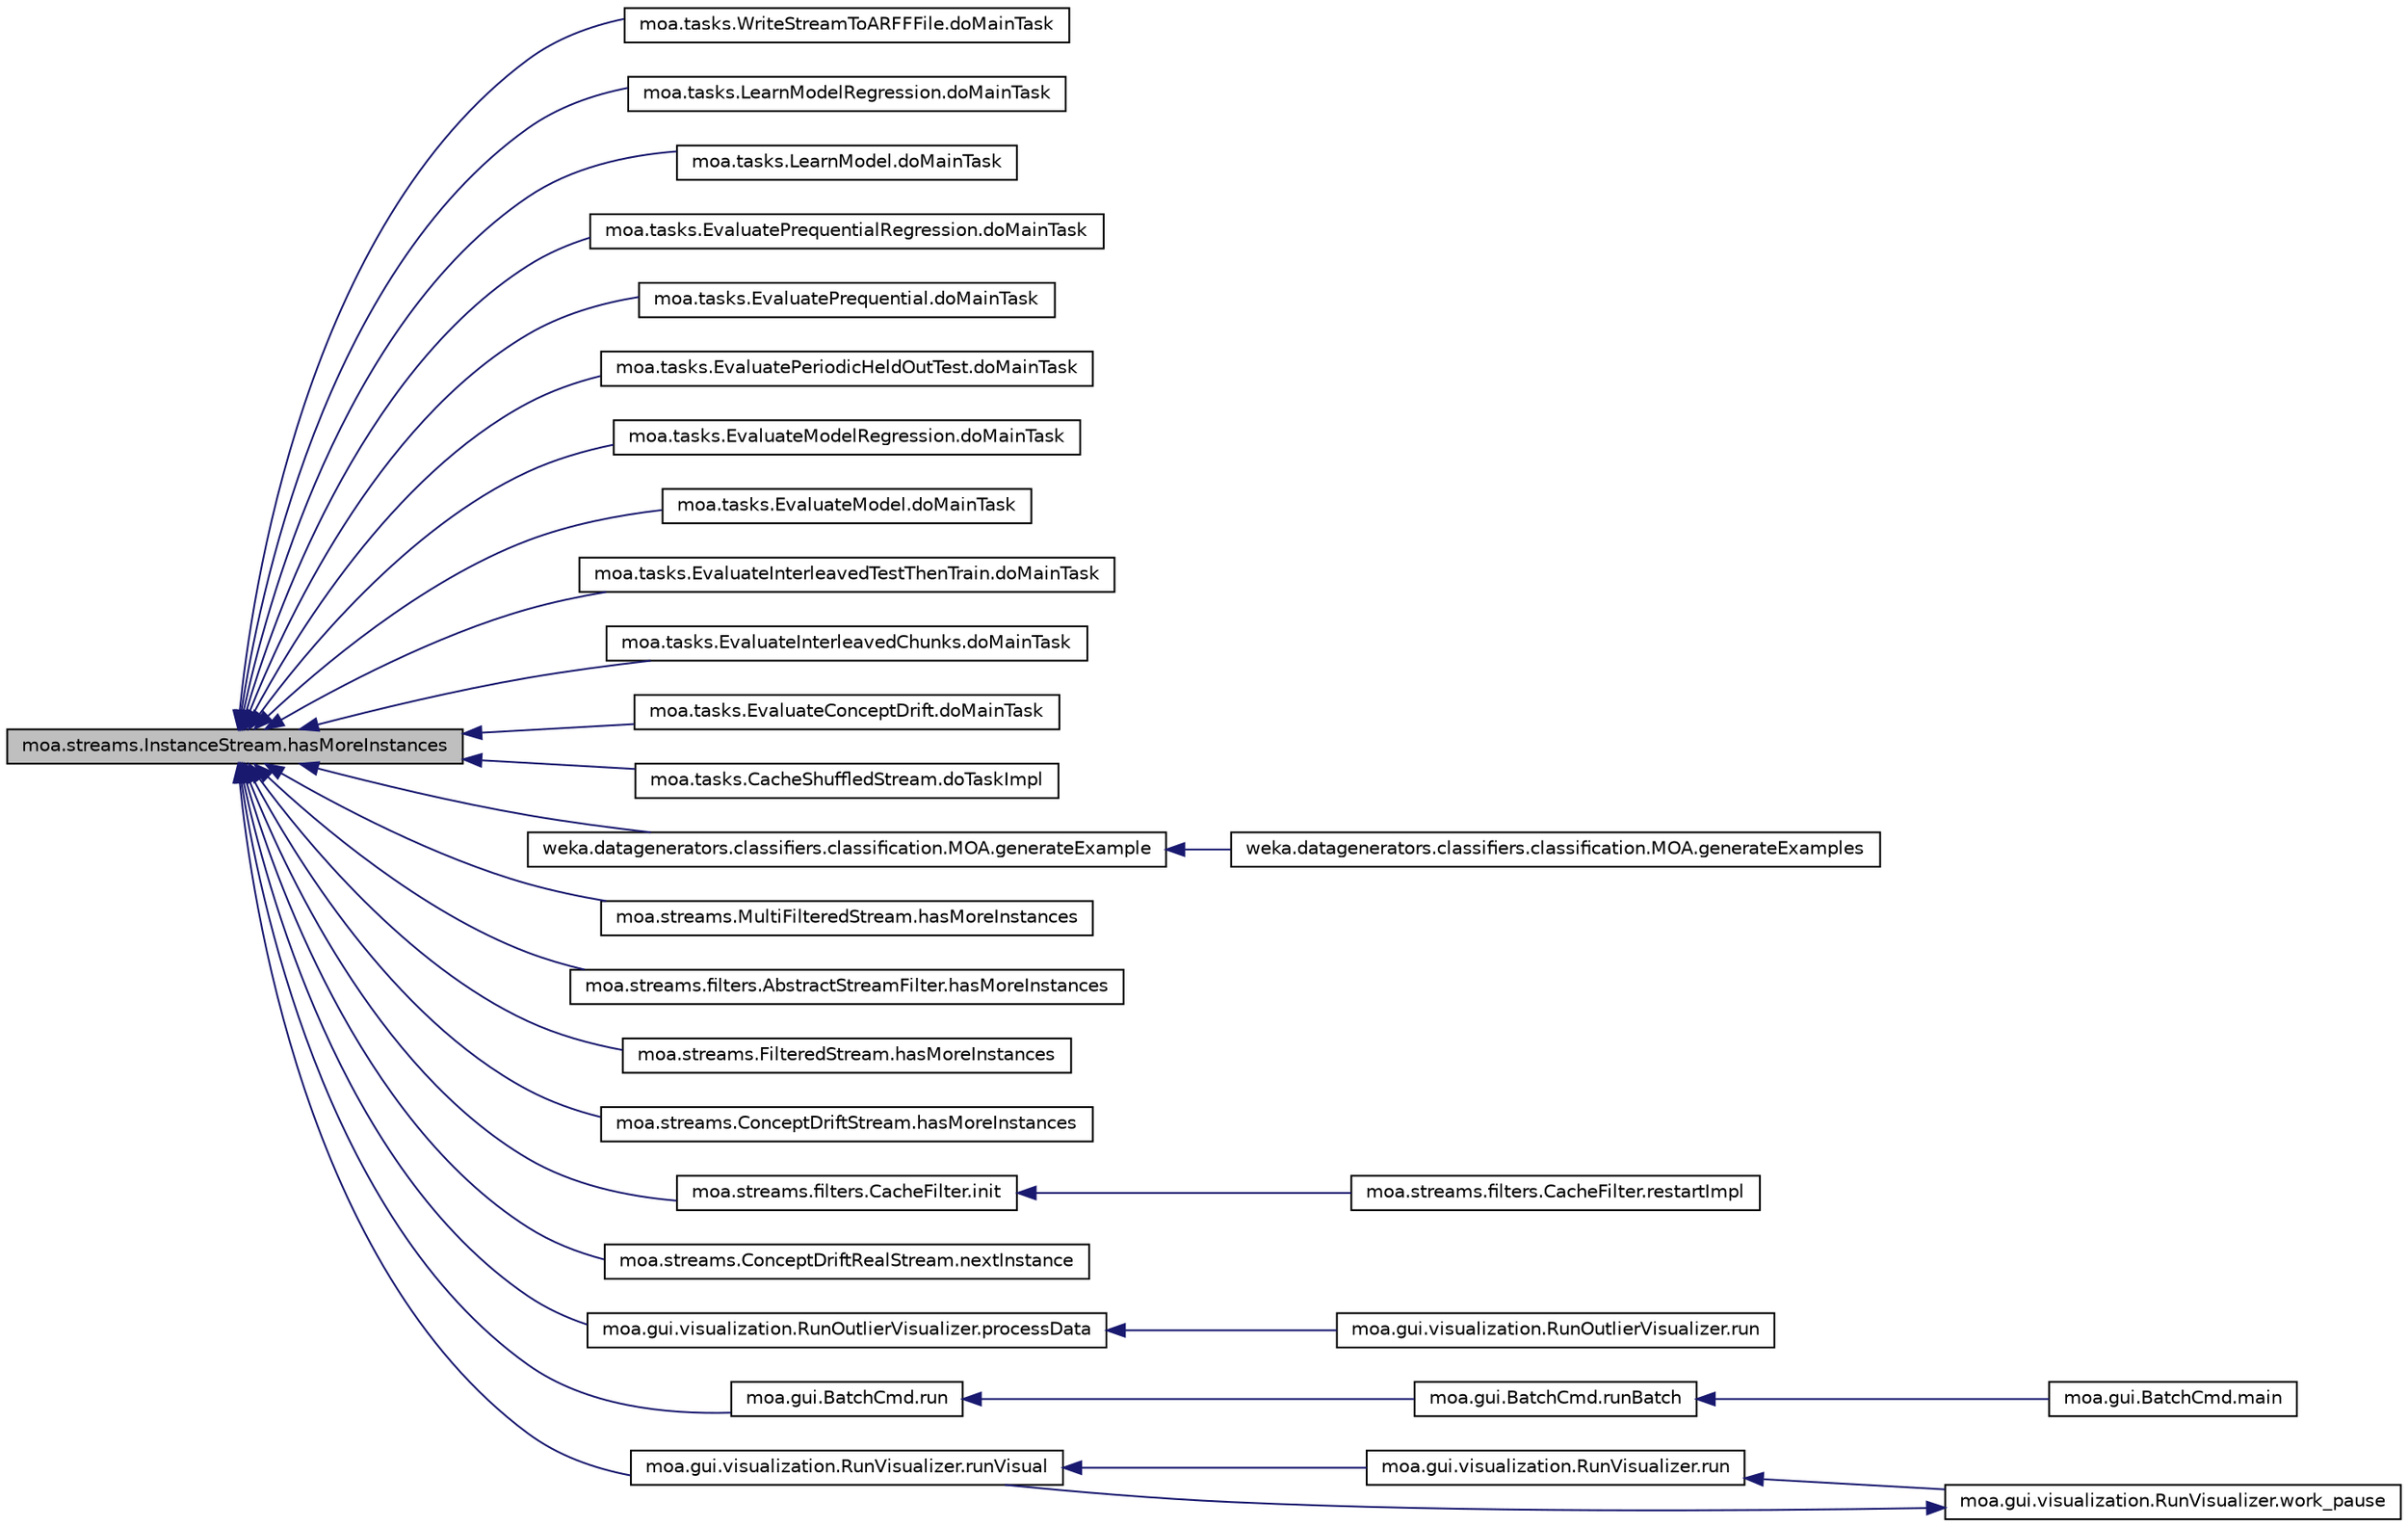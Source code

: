 digraph G
{
  edge [fontname="Helvetica",fontsize="10",labelfontname="Helvetica",labelfontsize="10"];
  node [fontname="Helvetica",fontsize="10",shape=record];
  rankdir=LR;
  Node1 [label="moa.streams.InstanceStream.hasMoreInstances",height=0.2,width=0.4,color="black", fillcolor="grey75", style="filled" fontcolor="black"];
  Node1 -> Node2 [dir=back,color="midnightblue",fontsize="10",style="solid",fontname="Helvetica"];
  Node2 [label="moa.tasks.WriteStreamToARFFFile.doMainTask",height=0.2,width=0.4,color="black", fillcolor="white", style="filled",URL="$classmoa_1_1tasks_1_1WriteStreamToARFFFile.html#a2832be2d0c4ddf2677960536e2591c9c",tooltip="This method performs this task."];
  Node1 -> Node3 [dir=back,color="midnightblue",fontsize="10",style="solid",fontname="Helvetica"];
  Node3 [label="moa.tasks.LearnModelRegression.doMainTask",height=0.2,width=0.4,color="black", fillcolor="white", style="filled",URL="$classmoa_1_1tasks_1_1LearnModelRegression.html#a733d312eab32154856c8a4f18238eb5b",tooltip="This method performs this task."];
  Node1 -> Node4 [dir=back,color="midnightblue",fontsize="10",style="solid",fontname="Helvetica"];
  Node4 [label="moa.tasks.LearnModel.doMainTask",height=0.2,width=0.4,color="black", fillcolor="white", style="filled",URL="$classmoa_1_1tasks_1_1LearnModel.html#a458fb13420761f68401ac4ae6b3605d8",tooltip="This method performs this task."];
  Node1 -> Node5 [dir=back,color="midnightblue",fontsize="10",style="solid",fontname="Helvetica"];
  Node5 [label="moa.tasks.EvaluatePrequentialRegression.doMainTask",height=0.2,width=0.4,color="black", fillcolor="white", style="filled",URL="$classmoa_1_1tasks_1_1EvaluatePrequentialRegression.html#aebef8e4e09d6c72c08f3c8de0a94b712",tooltip="This method performs this task."];
  Node1 -> Node6 [dir=back,color="midnightblue",fontsize="10",style="solid",fontname="Helvetica"];
  Node6 [label="moa.tasks.EvaluatePrequential.doMainTask",height=0.2,width=0.4,color="black", fillcolor="white", style="filled",URL="$classmoa_1_1tasks_1_1EvaluatePrequential.html#a2ad9727938880a3f31cab2544040eed1",tooltip="This method performs this task."];
  Node1 -> Node7 [dir=back,color="midnightblue",fontsize="10",style="solid",fontname="Helvetica"];
  Node7 [label="moa.tasks.EvaluatePeriodicHeldOutTest.doMainTask",height=0.2,width=0.4,color="black", fillcolor="white", style="filled",URL="$classmoa_1_1tasks_1_1EvaluatePeriodicHeldOutTest.html#a71f8d46e07fbec833b8f4bf669ac5854",tooltip="This method performs this task."];
  Node1 -> Node8 [dir=back,color="midnightblue",fontsize="10",style="solid",fontname="Helvetica"];
  Node8 [label="moa.tasks.EvaluateModelRegression.doMainTask",height=0.2,width=0.4,color="black", fillcolor="white", style="filled",URL="$classmoa_1_1tasks_1_1EvaluateModelRegression.html#a1456d9f54442afa76e62fd1fbcf0c091",tooltip="This method performs this task."];
  Node1 -> Node9 [dir=back,color="midnightblue",fontsize="10",style="solid",fontname="Helvetica"];
  Node9 [label="moa.tasks.EvaluateModel.doMainTask",height=0.2,width=0.4,color="black", fillcolor="white", style="filled",URL="$classmoa_1_1tasks_1_1EvaluateModel.html#ad72d33b5ea34a0b733c6e177f9dbb3ea",tooltip="This method performs this task."];
  Node1 -> Node10 [dir=back,color="midnightblue",fontsize="10",style="solid",fontname="Helvetica"];
  Node10 [label="moa.tasks.EvaluateInterleavedTestThenTrain.doMainTask",height=0.2,width=0.4,color="black", fillcolor="white", style="filled",URL="$classmoa_1_1tasks_1_1EvaluateInterleavedTestThenTrain.html#a6b487518dd5bfdc97abe37263f725610",tooltip="This method performs this task."];
  Node1 -> Node11 [dir=back,color="midnightblue",fontsize="10",style="solid",fontname="Helvetica"];
  Node11 [label="moa.tasks.EvaluateInterleavedChunks.doMainTask",height=0.2,width=0.4,color="black", fillcolor="white", style="filled",URL="$classmoa_1_1tasks_1_1EvaluateInterleavedChunks.html#a79a4b1e7cc8c707712a39f5fdbf85fec",tooltip="This method performs this task."];
  Node1 -> Node12 [dir=back,color="midnightblue",fontsize="10",style="solid",fontname="Helvetica"];
  Node12 [label="moa.tasks.EvaluateConceptDrift.doMainTask",height=0.2,width=0.4,color="black", fillcolor="white", style="filled",URL="$classmoa_1_1tasks_1_1EvaluateConceptDrift.html#a83715b3b435b89c3aff5d7e948cc2274",tooltip="This method performs this task."];
  Node1 -> Node13 [dir=back,color="midnightblue",fontsize="10",style="solid",fontname="Helvetica"];
  Node13 [label="moa.tasks.CacheShuffledStream.doTaskImpl",height=0.2,width=0.4,color="black", fillcolor="white", style="filled",URL="$classmoa_1_1tasks_1_1CacheShuffledStream.html#a4afb4d9579d0f2adbab79252bba907a6",tooltip="This method performs this task."];
  Node1 -> Node14 [dir=back,color="midnightblue",fontsize="10",style="solid",fontname="Helvetica"];
  Node14 [label="weka.datagenerators.classifiers.classification.MOA.generateExample",height=0.2,width=0.4,color="black", fillcolor="white", style="filled",URL="$classweka_1_1datagenerators_1_1classifiers_1_1classification_1_1MOA.html#a2c872cf0edbb586eac5f1400fcf10eea",tooltip="Generates one example of the dataset."];
  Node14 -> Node15 [dir=back,color="midnightblue",fontsize="10",style="solid",fontname="Helvetica"];
  Node15 [label="weka.datagenerators.classifiers.classification.MOA.generateExamples",height=0.2,width=0.4,color="black", fillcolor="white", style="filled",URL="$classweka_1_1datagenerators_1_1classifiers_1_1classification_1_1MOA.html#a9e8d5ed5058e1b5e822d2b2e6fc16781",tooltip="Generates all examples of the dataset."];
  Node1 -> Node16 [dir=back,color="midnightblue",fontsize="10",style="solid",fontname="Helvetica"];
  Node16 [label="moa.streams.MultiFilteredStream.hasMoreInstances",height=0.2,width=0.4,color="black", fillcolor="white", style="filled",URL="$classmoa_1_1streams_1_1MultiFilteredStream.html#a8e0ead80bb9b301201ef40242261c642",tooltip="Gets whether this stream has more instances to output."];
  Node1 -> Node17 [dir=back,color="midnightblue",fontsize="10",style="solid",fontname="Helvetica"];
  Node17 [label="moa.streams.filters.AbstractStreamFilter.hasMoreInstances",height=0.2,width=0.4,color="black", fillcolor="white", style="filled",URL="$classmoa_1_1streams_1_1filters_1_1AbstractStreamFilter.html#a583e826cc57831a50eadc28c1180e18b",tooltip="Gets whether this stream has more instances to output."];
  Node1 -> Node18 [dir=back,color="midnightblue",fontsize="10",style="solid",fontname="Helvetica"];
  Node18 [label="moa.streams.FilteredStream.hasMoreInstances",height=0.2,width=0.4,color="black", fillcolor="white", style="filled",URL="$classmoa_1_1streams_1_1FilteredStream.html#a67fdf85b447e86f022785a08b79f95ca",tooltip="Gets whether this stream has more instances to output."];
  Node1 -> Node19 [dir=back,color="midnightblue",fontsize="10",style="solid",fontname="Helvetica"];
  Node19 [label="moa.streams.ConceptDriftStream.hasMoreInstances",height=0.2,width=0.4,color="black", fillcolor="white", style="filled",URL="$classmoa_1_1streams_1_1ConceptDriftStream.html#ac1c0aa157b6383fce466c08fd6247dfc",tooltip="Gets whether this stream has more instances to output."];
  Node1 -> Node20 [dir=back,color="midnightblue",fontsize="10",style="solid",fontname="Helvetica"];
  Node20 [label="moa.streams.filters.CacheFilter.init",height=0.2,width=0.4,color="black", fillcolor="white", style="filled",URL="$classmoa_1_1streams_1_1filters_1_1CacheFilter.html#abb650dc3baa644d7f3a5af53a4741fa6"];
  Node20 -> Node21 [dir=back,color="midnightblue",fontsize="10",style="solid",fontname="Helvetica"];
  Node21 [label="moa.streams.filters.CacheFilter.restartImpl",height=0.2,width=0.4,color="black", fillcolor="white", style="filled",URL="$classmoa_1_1streams_1_1filters_1_1CacheFilter.html#a5e742831bcce25dd48a62f65b969852b",tooltip="Restarts this filter."];
  Node1 -> Node22 [dir=back,color="midnightblue",fontsize="10",style="solid",fontname="Helvetica"];
  Node22 [label="moa.streams.ConceptDriftRealStream.nextInstance",height=0.2,width=0.4,color="black", fillcolor="white", style="filled",URL="$classmoa_1_1streams_1_1ConceptDriftRealStream.html#a68a089a114f40abbbc01b74e1ae130ee",tooltip="Gets the next instance from this stream."];
  Node1 -> Node23 [dir=back,color="midnightblue",fontsize="10",style="solid",fontname="Helvetica"];
  Node23 [label="moa.gui.visualization.RunOutlierVisualizer.processData",height=0.2,width=0.4,color="black", fillcolor="white", style="filled",URL="$classmoa_1_1gui_1_1visualization_1_1RunOutlierVisualizer.html#a2ce3238eb000cd4f1be8ea553920e688"];
  Node23 -> Node24 [dir=back,color="midnightblue",fontsize="10",style="solid",fontname="Helvetica"];
  Node24 [label="moa.gui.visualization.RunOutlierVisualizer.run",height=0.2,width=0.4,color="black", fillcolor="white", style="filled",URL="$classmoa_1_1gui_1_1visualization_1_1RunOutlierVisualizer.html#a0bf0a5051db38b649892d86aa7cab5ce"];
  Node1 -> Node25 [dir=back,color="midnightblue",fontsize="10",style="solid",fontname="Helvetica"];
  Node25 [label="moa.gui.BatchCmd.run",height=0.2,width=0.4,color="black", fillcolor="white", style="filled",URL="$classmoa_1_1gui_1_1BatchCmd.html#a7db964ebf4d4cf776dda79fe534b12fb"];
  Node25 -> Node26 [dir=back,color="midnightblue",fontsize="10",style="solid",fontname="Helvetica"];
  Node26 [label="moa.gui.BatchCmd.runBatch",height=0.2,width=0.4,color="black", fillcolor="white", style="filled",URL="$classmoa_1_1gui_1_1BatchCmd.html#af9137227d01326b41478389e81c1f8bc"];
  Node26 -> Node27 [dir=back,color="midnightblue",fontsize="10",style="solid",fontname="Helvetica"];
  Node27 [label="moa.gui.BatchCmd.main",height=0.2,width=0.4,color="black", fillcolor="white", style="filled",URL="$classmoa_1_1gui_1_1BatchCmd.html#a4dea1e64cc2bd155a4c71c04890b383f"];
  Node1 -> Node28 [dir=back,color="midnightblue",fontsize="10",style="solid",fontname="Helvetica"];
  Node28 [label="moa.gui.visualization.RunVisualizer.runVisual",height=0.2,width=0.4,color="black", fillcolor="white", style="filled",URL="$classmoa_1_1gui_1_1visualization_1_1RunVisualizer.html#af40a82de4ae8183b09175d6e7f392203"];
  Node28 -> Node29 [dir=back,color="midnightblue",fontsize="10",style="solid",fontname="Helvetica"];
  Node29 [label="moa.gui.visualization.RunVisualizer.run",height=0.2,width=0.4,color="black", fillcolor="white", style="filled",URL="$classmoa_1_1gui_1_1visualization_1_1RunVisualizer.html#a499a0fbd6f3ec8c5625af2dd15072839"];
  Node29 -> Node30 [dir=back,color="midnightblue",fontsize="10",style="solid",fontname="Helvetica"];
  Node30 [label="moa.gui.visualization.RunVisualizer.work_pause",height=0.2,width=0.4,color="black", fillcolor="white", style="filled",URL="$classmoa_1_1gui_1_1visualization_1_1RunVisualizer.html#ac7da17ff513eaf15f3f2fa147160c580"];
  Node30 -> Node28 [dir=back,color="midnightblue",fontsize="10",style="solid",fontname="Helvetica"];
}
